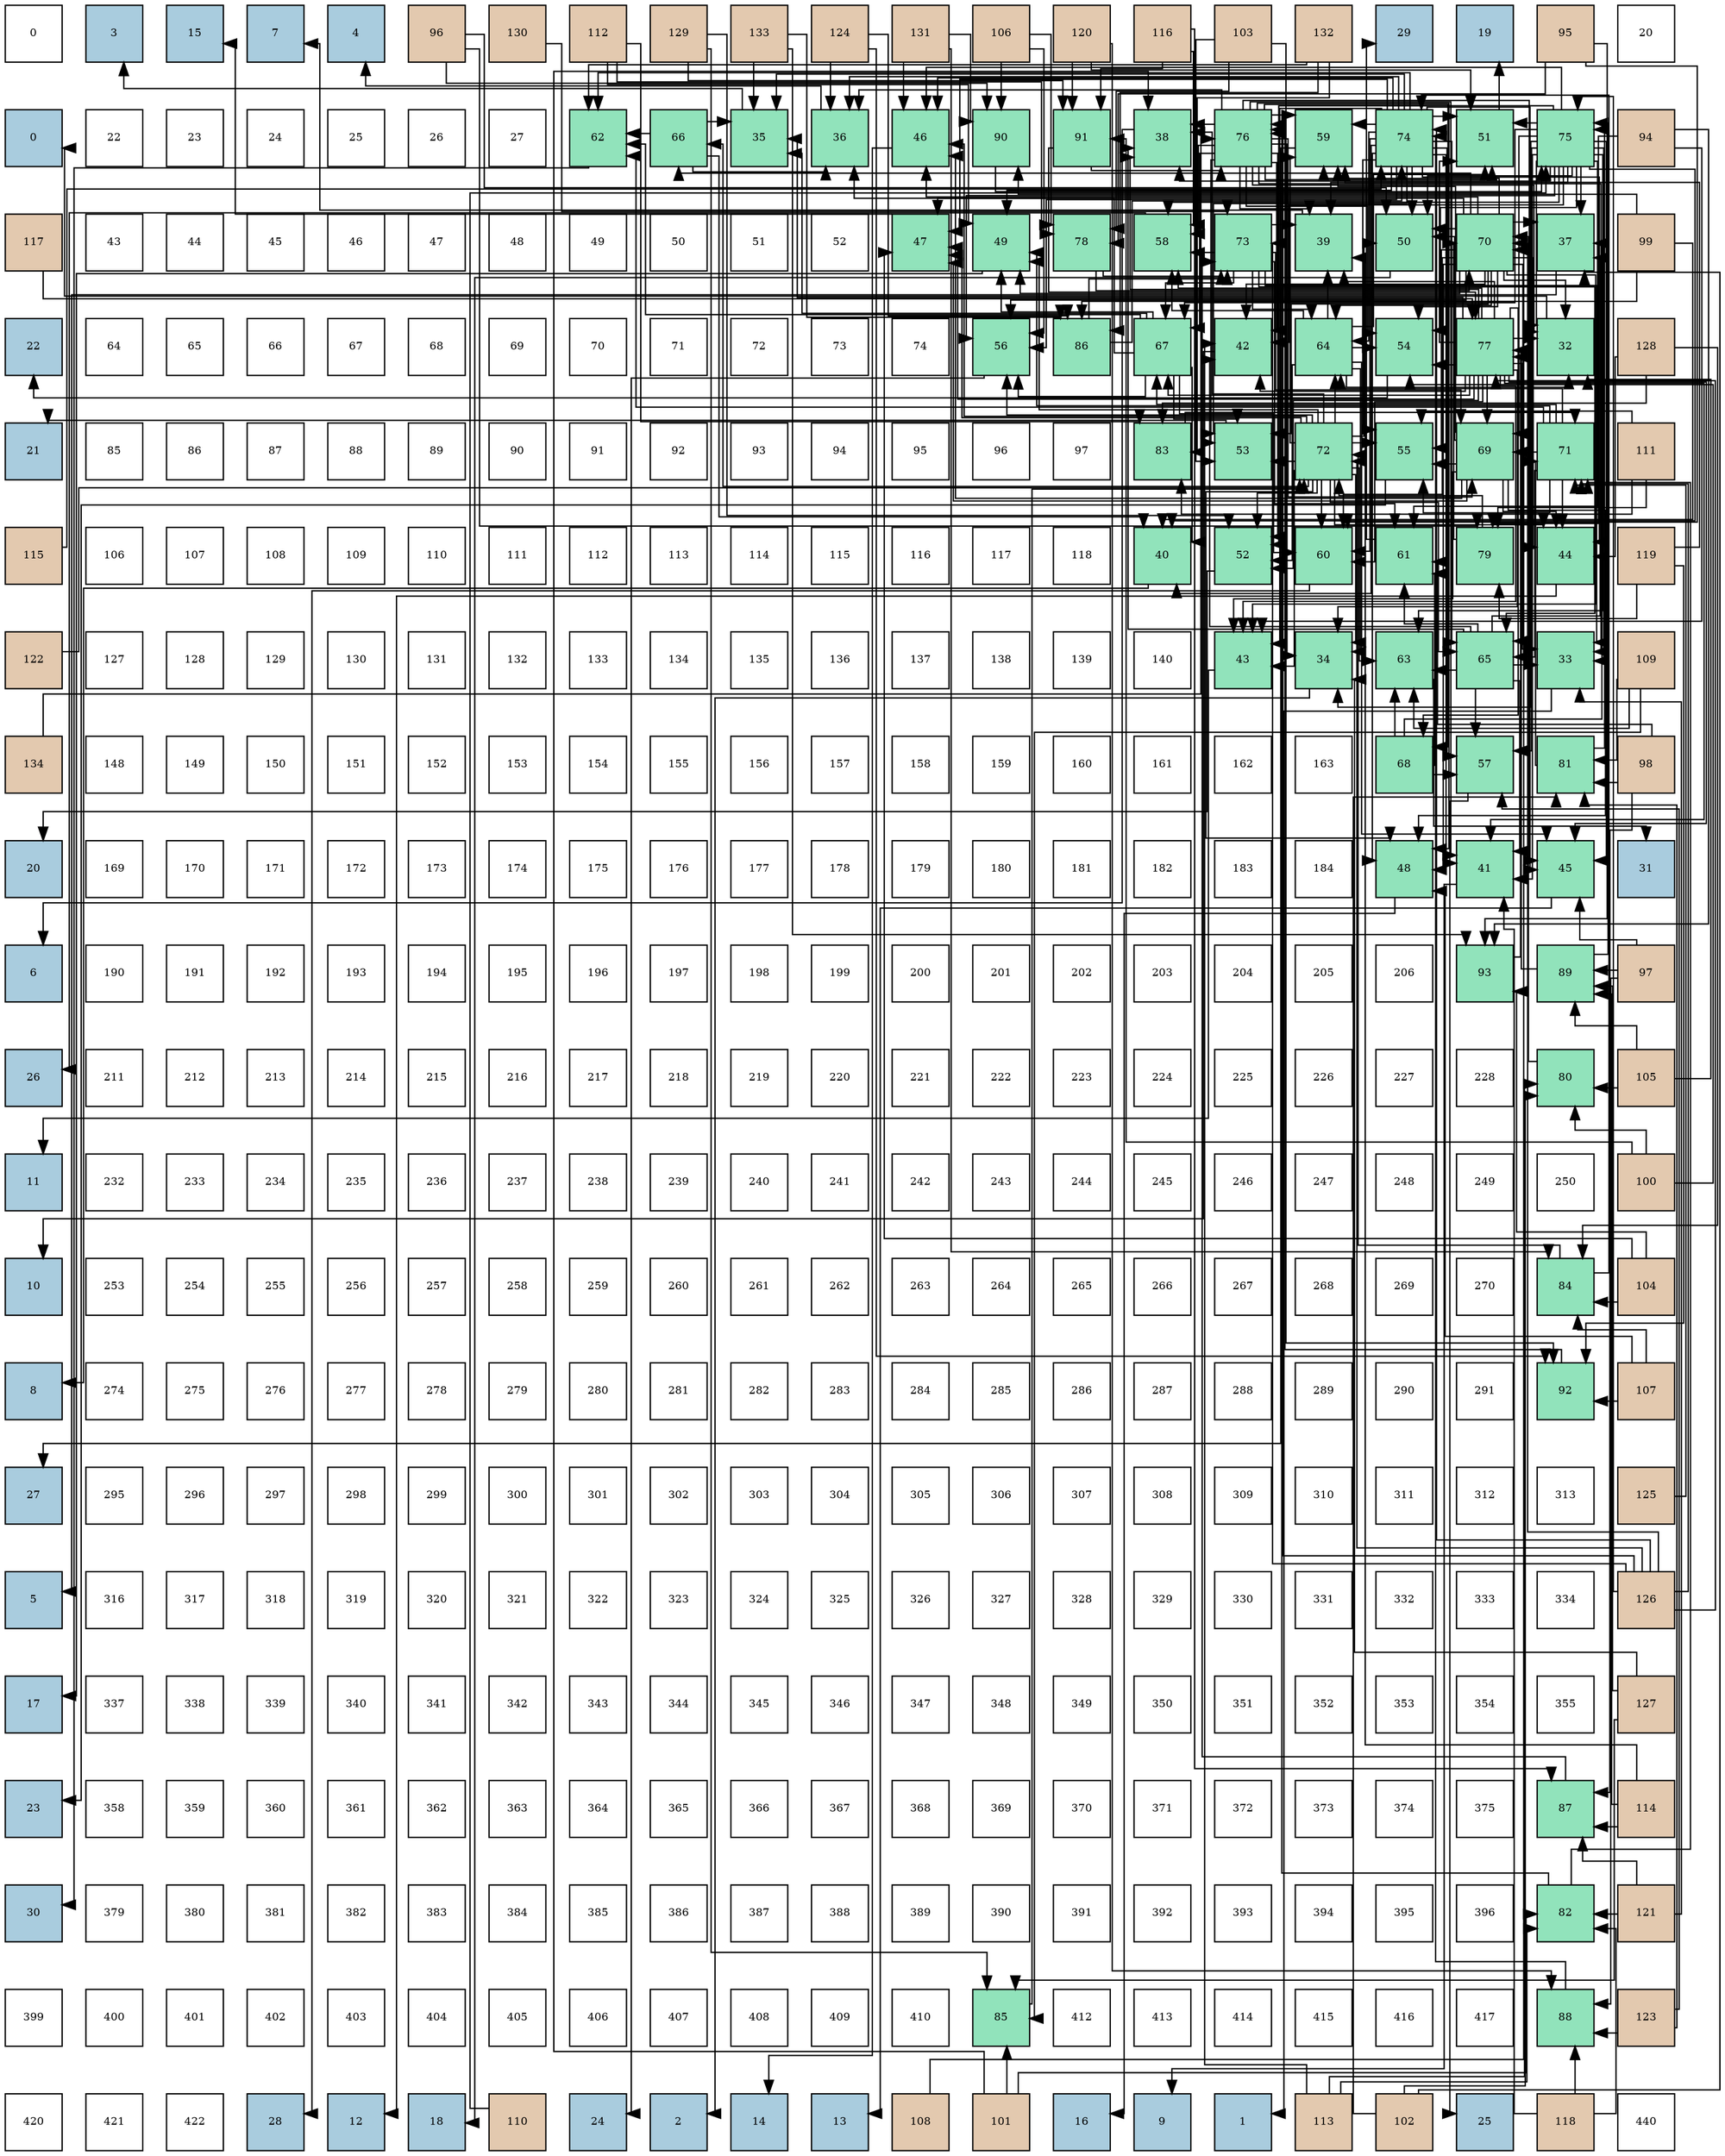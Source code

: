 digraph layout{
 rankdir=TB;
 splines=ortho;
 node [style=filled shape=square fixedsize=true width=0.6];
0[label="0", fontsize=8, fillcolor="#ffffff"];
1[label="3", fontsize=8, fillcolor="#a9ccde"];
2[label="15", fontsize=8, fillcolor="#a9ccde"];
3[label="7", fontsize=8, fillcolor="#a9ccde"];
4[label="4", fontsize=8, fillcolor="#a9ccde"];
5[label="96", fontsize=8, fillcolor="#e3c9af"];
6[label="130", fontsize=8, fillcolor="#e3c9af"];
7[label="112", fontsize=8, fillcolor="#e3c9af"];
8[label="129", fontsize=8, fillcolor="#e3c9af"];
9[label="133", fontsize=8, fillcolor="#e3c9af"];
10[label="124", fontsize=8, fillcolor="#e3c9af"];
11[label="131", fontsize=8, fillcolor="#e3c9af"];
12[label="106", fontsize=8, fillcolor="#e3c9af"];
13[label="120", fontsize=8, fillcolor="#e3c9af"];
14[label="116", fontsize=8, fillcolor="#e3c9af"];
15[label="103", fontsize=8, fillcolor="#e3c9af"];
16[label="132", fontsize=8, fillcolor="#e3c9af"];
17[label="29", fontsize=8, fillcolor="#a9ccde"];
18[label="19", fontsize=8, fillcolor="#a9ccde"];
19[label="95", fontsize=8, fillcolor="#e3c9af"];
20[label="20", fontsize=8, fillcolor="#ffffff"];
21[label="0", fontsize=8, fillcolor="#a9ccde"];
22[label="22", fontsize=8, fillcolor="#ffffff"];
23[label="23", fontsize=8, fillcolor="#ffffff"];
24[label="24", fontsize=8, fillcolor="#ffffff"];
25[label="25", fontsize=8, fillcolor="#ffffff"];
26[label="26", fontsize=8, fillcolor="#ffffff"];
27[label="27", fontsize=8, fillcolor="#ffffff"];
28[label="62", fontsize=8, fillcolor="#91e3bb"];
29[label="66", fontsize=8, fillcolor="#91e3bb"];
30[label="35", fontsize=8, fillcolor="#91e3bb"];
31[label="36", fontsize=8, fillcolor="#91e3bb"];
32[label="46", fontsize=8, fillcolor="#91e3bb"];
33[label="90", fontsize=8, fillcolor="#91e3bb"];
34[label="91", fontsize=8, fillcolor="#91e3bb"];
35[label="38", fontsize=8, fillcolor="#91e3bb"];
36[label="76", fontsize=8, fillcolor="#91e3bb"];
37[label="59", fontsize=8, fillcolor="#91e3bb"];
38[label="74", fontsize=8, fillcolor="#91e3bb"];
39[label="51", fontsize=8, fillcolor="#91e3bb"];
40[label="75", fontsize=8, fillcolor="#91e3bb"];
41[label="94", fontsize=8, fillcolor="#e3c9af"];
42[label="117", fontsize=8, fillcolor="#e3c9af"];
43[label="43", fontsize=8, fillcolor="#ffffff"];
44[label="44", fontsize=8, fillcolor="#ffffff"];
45[label="45", fontsize=8, fillcolor="#ffffff"];
46[label="46", fontsize=8, fillcolor="#ffffff"];
47[label="47", fontsize=8, fillcolor="#ffffff"];
48[label="48", fontsize=8, fillcolor="#ffffff"];
49[label="49", fontsize=8, fillcolor="#ffffff"];
50[label="50", fontsize=8, fillcolor="#ffffff"];
51[label="51", fontsize=8, fillcolor="#ffffff"];
52[label="52", fontsize=8, fillcolor="#ffffff"];
53[label="47", fontsize=8, fillcolor="#91e3bb"];
54[label="49", fontsize=8, fillcolor="#91e3bb"];
55[label="78", fontsize=8, fillcolor="#91e3bb"];
56[label="58", fontsize=8, fillcolor="#91e3bb"];
57[label="73", fontsize=8, fillcolor="#91e3bb"];
58[label="39", fontsize=8, fillcolor="#91e3bb"];
59[label="50", fontsize=8, fillcolor="#91e3bb"];
60[label="70", fontsize=8, fillcolor="#91e3bb"];
61[label="37", fontsize=8, fillcolor="#91e3bb"];
62[label="99", fontsize=8, fillcolor="#e3c9af"];
63[label="22", fontsize=8, fillcolor="#a9ccde"];
64[label="64", fontsize=8, fillcolor="#ffffff"];
65[label="65", fontsize=8, fillcolor="#ffffff"];
66[label="66", fontsize=8, fillcolor="#ffffff"];
67[label="67", fontsize=8, fillcolor="#ffffff"];
68[label="68", fontsize=8, fillcolor="#ffffff"];
69[label="69", fontsize=8, fillcolor="#ffffff"];
70[label="70", fontsize=8, fillcolor="#ffffff"];
71[label="71", fontsize=8, fillcolor="#ffffff"];
72[label="72", fontsize=8, fillcolor="#ffffff"];
73[label="73", fontsize=8, fillcolor="#ffffff"];
74[label="74", fontsize=8, fillcolor="#ffffff"];
75[label="56", fontsize=8, fillcolor="#91e3bb"];
76[label="86", fontsize=8, fillcolor="#91e3bb"];
77[label="67", fontsize=8, fillcolor="#91e3bb"];
78[label="42", fontsize=8, fillcolor="#91e3bb"];
79[label="64", fontsize=8, fillcolor="#91e3bb"];
80[label="54", fontsize=8, fillcolor="#91e3bb"];
81[label="77", fontsize=8, fillcolor="#91e3bb"];
82[label="32", fontsize=8, fillcolor="#91e3bb"];
83[label="128", fontsize=8, fillcolor="#e3c9af"];
84[label="21", fontsize=8, fillcolor="#a9ccde"];
85[label="85", fontsize=8, fillcolor="#ffffff"];
86[label="86", fontsize=8, fillcolor="#ffffff"];
87[label="87", fontsize=8, fillcolor="#ffffff"];
88[label="88", fontsize=8, fillcolor="#ffffff"];
89[label="89", fontsize=8, fillcolor="#ffffff"];
90[label="90", fontsize=8, fillcolor="#ffffff"];
91[label="91", fontsize=8, fillcolor="#ffffff"];
92[label="92", fontsize=8, fillcolor="#ffffff"];
93[label="93", fontsize=8, fillcolor="#ffffff"];
94[label="94", fontsize=8, fillcolor="#ffffff"];
95[label="95", fontsize=8, fillcolor="#ffffff"];
96[label="96", fontsize=8, fillcolor="#ffffff"];
97[label="97", fontsize=8, fillcolor="#ffffff"];
98[label="83", fontsize=8, fillcolor="#91e3bb"];
99[label="53", fontsize=8, fillcolor="#91e3bb"];
100[label="72", fontsize=8, fillcolor="#91e3bb"];
101[label="55", fontsize=8, fillcolor="#91e3bb"];
102[label="69", fontsize=8, fillcolor="#91e3bb"];
103[label="71", fontsize=8, fillcolor="#91e3bb"];
104[label="111", fontsize=8, fillcolor="#e3c9af"];
105[label="115", fontsize=8, fillcolor="#e3c9af"];
106[label="106", fontsize=8, fillcolor="#ffffff"];
107[label="107", fontsize=8, fillcolor="#ffffff"];
108[label="108", fontsize=8, fillcolor="#ffffff"];
109[label="109", fontsize=8, fillcolor="#ffffff"];
110[label="110", fontsize=8, fillcolor="#ffffff"];
111[label="111", fontsize=8, fillcolor="#ffffff"];
112[label="112", fontsize=8, fillcolor="#ffffff"];
113[label="113", fontsize=8, fillcolor="#ffffff"];
114[label="114", fontsize=8, fillcolor="#ffffff"];
115[label="115", fontsize=8, fillcolor="#ffffff"];
116[label="116", fontsize=8, fillcolor="#ffffff"];
117[label="117", fontsize=8, fillcolor="#ffffff"];
118[label="118", fontsize=8, fillcolor="#ffffff"];
119[label="40", fontsize=8, fillcolor="#91e3bb"];
120[label="52", fontsize=8, fillcolor="#91e3bb"];
121[label="60", fontsize=8, fillcolor="#91e3bb"];
122[label="61", fontsize=8, fillcolor="#91e3bb"];
123[label="79", fontsize=8, fillcolor="#91e3bb"];
124[label="44", fontsize=8, fillcolor="#91e3bb"];
125[label="119", fontsize=8, fillcolor="#e3c9af"];
126[label="122", fontsize=8, fillcolor="#e3c9af"];
127[label="127", fontsize=8, fillcolor="#ffffff"];
128[label="128", fontsize=8, fillcolor="#ffffff"];
129[label="129", fontsize=8, fillcolor="#ffffff"];
130[label="130", fontsize=8, fillcolor="#ffffff"];
131[label="131", fontsize=8, fillcolor="#ffffff"];
132[label="132", fontsize=8, fillcolor="#ffffff"];
133[label="133", fontsize=8, fillcolor="#ffffff"];
134[label="134", fontsize=8, fillcolor="#ffffff"];
135[label="135", fontsize=8, fillcolor="#ffffff"];
136[label="136", fontsize=8, fillcolor="#ffffff"];
137[label="137", fontsize=8, fillcolor="#ffffff"];
138[label="138", fontsize=8, fillcolor="#ffffff"];
139[label="139", fontsize=8, fillcolor="#ffffff"];
140[label="140", fontsize=8, fillcolor="#ffffff"];
141[label="43", fontsize=8, fillcolor="#91e3bb"];
142[label="34", fontsize=8, fillcolor="#91e3bb"];
143[label="63", fontsize=8, fillcolor="#91e3bb"];
144[label="65", fontsize=8, fillcolor="#91e3bb"];
145[label="33", fontsize=8, fillcolor="#91e3bb"];
146[label="109", fontsize=8, fillcolor="#e3c9af"];
147[label="134", fontsize=8, fillcolor="#e3c9af"];
148[label="148", fontsize=8, fillcolor="#ffffff"];
149[label="149", fontsize=8, fillcolor="#ffffff"];
150[label="150", fontsize=8, fillcolor="#ffffff"];
151[label="151", fontsize=8, fillcolor="#ffffff"];
152[label="152", fontsize=8, fillcolor="#ffffff"];
153[label="153", fontsize=8, fillcolor="#ffffff"];
154[label="154", fontsize=8, fillcolor="#ffffff"];
155[label="155", fontsize=8, fillcolor="#ffffff"];
156[label="156", fontsize=8, fillcolor="#ffffff"];
157[label="157", fontsize=8, fillcolor="#ffffff"];
158[label="158", fontsize=8, fillcolor="#ffffff"];
159[label="159", fontsize=8, fillcolor="#ffffff"];
160[label="160", fontsize=8, fillcolor="#ffffff"];
161[label="161", fontsize=8, fillcolor="#ffffff"];
162[label="162", fontsize=8, fillcolor="#ffffff"];
163[label="163", fontsize=8, fillcolor="#ffffff"];
164[label="68", fontsize=8, fillcolor="#91e3bb"];
165[label="57", fontsize=8, fillcolor="#91e3bb"];
166[label="81", fontsize=8, fillcolor="#91e3bb"];
167[label="98", fontsize=8, fillcolor="#e3c9af"];
168[label="20", fontsize=8, fillcolor="#a9ccde"];
169[label="169", fontsize=8, fillcolor="#ffffff"];
170[label="170", fontsize=8, fillcolor="#ffffff"];
171[label="171", fontsize=8, fillcolor="#ffffff"];
172[label="172", fontsize=8, fillcolor="#ffffff"];
173[label="173", fontsize=8, fillcolor="#ffffff"];
174[label="174", fontsize=8, fillcolor="#ffffff"];
175[label="175", fontsize=8, fillcolor="#ffffff"];
176[label="176", fontsize=8, fillcolor="#ffffff"];
177[label="177", fontsize=8, fillcolor="#ffffff"];
178[label="178", fontsize=8, fillcolor="#ffffff"];
179[label="179", fontsize=8, fillcolor="#ffffff"];
180[label="180", fontsize=8, fillcolor="#ffffff"];
181[label="181", fontsize=8, fillcolor="#ffffff"];
182[label="182", fontsize=8, fillcolor="#ffffff"];
183[label="183", fontsize=8, fillcolor="#ffffff"];
184[label="184", fontsize=8, fillcolor="#ffffff"];
185[label="48", fontsize=8, fillcolor="#91e3bb"];
186[label="41", fontsize=8, fillcolor="#91e3bb"];
187[label="45", fontsize=8, fillcolor="#91e3bb"];
188[label="31", fontsize=8, fillcolor="#a9ccde"];
189[label="6", fontsize=8, fillcolor="#a9ccde"];
190[label="190", fontsize=8, fillcolor="#ffffff"];
191[label="191", fontsize=8, fillcolor="#ffffff"];
192[label="192", fontsize=8, fillcolor="#ffffff"];
193[label="193", fontsize=8, fillcolor="#ffffff"];
194[label="194", fontsize=8, fillcolor="#ffffff"];
195[label="195", fontsize=8, fillcolor="#ffffff"];
196[label="196", fontsize=8, fillcolor="#ffffff"];
197[label="197", fontsize=8, fillcolor="#ffffff"];
198[label="198", fontsize=8, fillcolor="#ffffff"];
199[label="199", fontsize=8, fillcolor="#ffffff"];
200[label="200", fontsize=8, fillcolor="#ffffff"];
201[label="201", fontsize=8, fillcolor="#ffffff"];
202[label="202", fontsize=8, fillcolor="#ffffff"];
203[label="203", fontsize=8, fillcolor="#ffffff"];
204[label="204", fontsize=8, fillcolor="#ffffff"];
205[label="205", fontsize=8, fillcolor="#ffffff"];
206[label="206", fontsize=8, fillcolor="#ffffff"];
207[label="93", fontsize=8, fillcolor="#91e3bb"];
208[label="89", fontsize=8, fillcolor="#91e3bb"];
209[label="97", fontsize=8, fillcolor="#e3c9af"];
210[label="26", fontsize=8, fillcolor="#a9ccde"];
211[label="211", fontsize=8, fillcolor="#ffffff"];
212[label="212", fontsize=8, fillcolor="#ffffff"];
213[label="213", fontsize=8, fillcolor="#ffffff"];
214[label="214", fontsize=8, fillcolor="#ffffff"];
215[label="215", fontsize=8, fillcolor="#ffffff"];
216[label="216", fontsize=8, fillcolor="#ffffff"];
217[label="217", fontsize=8, fillcolor="#ffffff"];
218[label="218", fontsize=8, fillcolor="#ffffff"];
219[label="219", fontsize=8, fillcolor="#ffffff"];
220[label="220", fontsize=8, fillcolor="#ffffff"];
221[label="221", fontsize=8, fillcolor="#ffffff"];
222[label="222", fontsize=8, fillcolor="#ffffff"];
223[label="223", fontsize=8, fillcolor="#ffffff"];
224[label="224", fontsize=8, fillcolor="#ffffff"];
225[label="225", fontsize=8, fillcolor="#ffffff"];
226[label="226", fontsize=8, fillcolor="#ffffff"];
227[label="227", fontsize=8, fillcolor="#ffffff"];
228[label="228", fontsize=8, fillcolor="#ffffff"];
229[label="80", fontsize=8, fillcolor="#91e3bb"];
230[label="105", fontsize=8, fillcolor="#e3c9af"];
231[label="11", fontsize=8, fillcolor="#a9ccde"];
232[label="232", fontsize=8, fillcolor="#ffffff"];
233[label="233", fontsize=8, fillcolor="#ffffff"];
234[label="234", fontsize=8, fillcolor="#ffffff"];
235[label="235", fontsize=8, fillcolor="#ffffff"];
236[label="236", fontsize=8, fillcolor="#ffffff"];
237[label="237", fontsize=8, fillcolor="#ffffff"];
238[label="238", fontsize=8, fillcolor="#ffffff"];
239[label="239", fontsize=8, fillcolor="#ffffff"];
240[label="240", fontsize=8, fillcolor="#ffffff"];
241[label="241", fontsize=8, fillcolor="#ffffff"];
242[label="242", fontsize=8, fillcolor="#ffffff"];
243[label="243", fontsize=8, fillcolor="#ffffff"];
244[label="244", fontsize=8, fillcolor="#ffffff"];
245[label="245", fontsize=8, fillcolor="#ffffff"];
246[label="246", fontsize=8, fillcolor="#ffffff"];
247[label="247", fontsize=8, fillcolor="#ffffff"];
248[label="248", fontsize=8, fillcolor="#ffffff"];
249[label="249", fontsize=8, fillcolor="#ffffff"];
250[label="250", fontsize=8, fillcolor="#ffffff"];
251[label="100", fontsize=8, fillcolor="#e3c9af"];
252[label="10", fontsize=8, fillcolor="#a9ccde"];
253[label="253", fontsize=8, fillcolor="#ffffff"];
254[label="254", fontsize=8, fillcolor="#ffffff"];
255[label="255", fontsize=8, fillcolor="#ffffff"];
256[label="256", fontsize=8, fillcolor="#ffffff"];
257[label="257", fontsize=8, fillcolor="#ffffff"];
258[label="258", fontsize=8, fillcolor="#ffffff"];
259[label="259", fontsize=8, fillcolor="#ffffff"];
260[label="260", fontsize=8, fillcolor="#ffffff"];
261[label="261", fontsize=8, fillcolor="#ffffff"];
262[label="262", fontsize=8, fillcolor="#ffffff"];
263[label="263", fontsize=8, fillcolor="#ffffff"];
264[label="264", fontsize=8, fillcolor="#ffffff"];
265[label="265", fontsize=8, fillcolor="#ffffff"];
266[label="266", fontsize=8, fillcolor="#ffffff"];
267[label="267", fontsize=8, fillcolor="#ffffff"];
268[label="268", fontsize=8, fillcolor="#ffffff"];
269[label="269", fontsize=8, fillcolor="#ffffff"];
270[label="270", fontsize=8, fillcolor="#ffffff"];
271[label="84", fontsize=8, fillcolor="#91e3bb"];
272[label="104", fontsize=8, fillcolor="#e3c9af"];
273[label="8", fontsize=8, fillcolor="#a9ccde"];
274[label="274", fontsize=8, fillcolor="#ffffff"];
275[label="275", fontsize=8, fillcolor="#ffffff"];
276[label="276", fontsize=8, fillcolor="#ffffff"];
277[label="277", fontsize=8, fillcolor="#ffffff"];
278[label="278", fontsize=8, fillcolor="#ffffff"];
279[label="279", fontsize=8, fillcolor="#ffffff"];
280[label="280", fontsize=8, fillcolor="#ffffff"];
281[label="281", fontsize=8, fillcolor="#ffffff"];
282[label="282", fontsize=8, fillcolor="#ffffff"];
283[label="283", fontsize=8, fillcolor="#ffffff"];
284[label="284", fontsize=8, fillcolor="#ffffff"];
285[label="285", fontsize=8, fillcolor="#ffffff"];
286[label="286", fontsize=8, fillcolor="#ffffff"];
287[label="287", fontsize=8, fillcolor="#ffffff"];
288[label="288", fontsize=8, fillcolor="#ffffff"];
289[label="289", fontsize=8, fillcolor="#ffffff"];
290[label="290", fontsize=8, fillcolor="#ffffff"];
291[label="291", fontsize=8, fillcolor="#ffffff"];
292[label="92", fontsize=8, fillcolor="#91e3bb"];
293[label="107", fontsize=8, fillcolor="#e3c9af"];
294[label="27", fontsize=8, fillcolor="#a9ccde"];
295[label="295", fontsize=8, fillcolor="#ffffff"];
296[label="296", fontsize=8, fillcolor="#ffffff"];
297[label="297", fontsize=8, fillcolor="#ffffff"];
298[label="298", fontsize=8, fillcolor="#ffffff"];
299[label="299", fontsize=8, fillcolor="#ffffff"];
300[label="300", fontsize=8, fillcolor="#ffffff"];
301[label="301", fontsize=8, fillcolor="#ffffff"];
302[label="302", fontsize=8, fillcolor="#ffffff"];
303[label="303", fontsize=8, fillcolor="#ffffff"];
304[label="304", fontsize=8, fillcolor="#ffffff"];
305[label="305", fontsize=8, fillcolor="#ffffff"];
306[label="306", fontsize=8, fillcolor="#ffffff"];
307[label="307", fontsize=8, fillcolor="#ffffff"];
308[label="308", fontsize=8, fillcolor="#ffffff"];
309[label="309", fontsize=8, fillcolor="#ffffff"];
310[label="310", fontsize=8, fillcolor="#ffffff"];
311[label="311", fontsize=8, fillcolor="#ffffff"];
312[label="312", fontsize=8, fillcolor="#ffffff"];
313[label="313", fontsize=8, fillcolor="#ffffff"];
314[label="125", fontsize=8, fillcolor="#e3c9af"];
315[label="5", fontsize=8, fillcolor="#a9ccde"];
316[label="316", fontsize=8, fillcolor="#ffffff"];
317[label="317", fontsize=8, fillcolor="#ffffff"];
318[label="318", fontsize=8, fillcolor="#ffffff"];
319[label="319", fontsize=8, fillcolor="#ffffff"];
320[label="320", fontsize=8, fillcolor="#ffffff"];
321[label="321", fontsize=8, fillcolor="#ffffff"];
322[label="322", fontsize=8, fillcolor="#ffffff"];
323[label="323", fontsize=8, fillcolor="#ffffff"];
324[label="324", fontsize=8, fillcolor="#ffffff"];
325[label="325", fontsize=8, fillcolor="#ffffff"];
326[label="326", fontsize=8, fillcolor="#ffffff"];
327[label="327", fontsize=8, fillcolor="#ffffff"];
328[label="328", fontsize=8, fillcolor="#ffffff"];
329[label="329", fontsize=8, fillcolor="#ffffff"];
330[label="330", fontsize=8, fillcolor="#ffffff"];
331[label="331", fontsize=8, fillcolor="#ffffff"];
332[label="332", fontsize=8, fillcolor="#ffffff"];
333[label="333", fontsize=8, fillcolor="#ffffff"];
334[label="334", fontsize=8, fillcolor="#ffffff"];
335[label="126", fontsize=8, fillcolor="#e3c9af"];
336[label="17", fontsize=8, fillcolor="#a9ccde"];
337[label="337", fontsize=8, fillcolor="#ffffff"];
338[label="338", fontsize=8, fillcolor="#ffffff"];
339[label="339", fontsize=8, fillcolor="#ffffff"];
340[label="340", fontsize=8, fillcolor="#ffffff"];
341[label="341", fontsize=8, fillcolor="#ffffff"];
342[label="342", fontsize=8, fillcolor="#ffffff"];
343[label="343", fontsize=8, fillcolor="#ffffff"];
344[label="344", fontsize=8, fillcolor="#ffffff"];
345[label="345", fontsize=8, fillcolor="#ffffff"];
346[label="346", fontsize=8, fillcolor="#ffffff"];
347[label="347", fontsize=8, fillcolor="#ffffff"];
348[label="348", fontsize=8, fillcolor="#ffffff"];
349[label="349", fontsize=8, fillcolor="#ffffff"];
350[label="350", fontsize=8, fillcolor="#ffffff"];
351[label="351", fontsize=8, fillcolor="#ffffff"];
352[label="352", fontsize=8, fillcolor="#ffffff"];
353[label="353", fontsize=8, fillcolor="#ffffff"];
354[label="354", fontsize=8, fillcolor="#ffffff"];
355[label="355", fontsize=8, fillcolor="#ffffff"];
356[label="127", fontsize=8, fillcolor="#e3c9af"];
357[label="23", fontsize=8, fillcolor="#a9ccde"];
358[label="358", fontsize=8, fillcolor="#ffffff"];
359[label="359", fontsize=8, fillcolor="#ffffff"];
360[label="360", fontsize=8, fillcolor="#ffffff"];
361[label="361", fontsize=8, fillcolor="#ffffff"];
362[label="362", fontsize=8, fillcolor="#ffffff"];
363[label="363", fontsize=8, fillcolor="#ffffff"];
364[label="364", fontsize=8, fillcolor="#ffffff"];
365[label="365", fontsize=8, fillcolor="#ffffff"];
366[label="366", fontsize=8, fillcolor="#ffffff"];
367[label="367", fontsize=8, fillcolor="#ffffff"];
368[label="368", fontsize=8, fillcolor="#ffffff"];
369[label="369", fontsize=8, fillcolor="#ffffff"];
370[label="370", fontsize=8, fillcolor="#ffffff"];
371[label="371", fontsize=8, fillcolor="#ffffff"];
372[label="372", fontsize=8, fillcolor="#ffffff"];
373[label="373", fontsize=8, fillcolor="#ffffff"];
374[label="374", fontsize=8, fillcolor="#ffffff"];
375[label="375", fontsize=8, fillcolor="#ffffff"];
376[label="87", fontsize=8, fillcolor="#91e3bb"];
377[label="114", fontsize=8, fillcolor="#e3c9af"];
378[label="30", fontsize=8, fillcolor="#a9ccde"];
379[label="379", fontsize=8, fillcolor="#ffffff"];
380[label="380", fontsize=8, fillcolor="#ffffff"];
381[label="381", fontsize=8, fillcolor="#ffffff"];
382[label="382", fontsize=8, fillcolor="#ffffff"];
383[label="383", fontsize=8, fillcolor="#ffffff"];
384[label="384", fontsize=8, fillcolor="#ffffff"];
385[label="385", fontsize=8, fillcolor="#ffffff"];
386[label="386", fontsize=8, fillcolor="#ffffff"];
387[label="387", fontsize=8, fillcolor="#ffffff"];
388[label="388", fontsize=8, fillcolor="#ffffff"];
389[label="389", fontsize=8, fillcolor="#ffffff"];
390[label="390", fontsize=8, fillcolor="#ffffff"];
391[label="391", fontsize=8, fillcolor="#ffffff"];
392[label="392", fontsize=8, fillcolor="#ffffff"];
393[label="393", fontsize=8, fillcolor="#ffffff"];
394[label="394", fontsize=8, fillcolor="#ffffff"];
395[label="395", fontsize=8, fillcolor="#ffffff"];
396[label="396", fontsize=8, fillcolor="#ffffff"];
397[label="82", fontsize=8, fillcolor="#91e3bb"];
398[label="121", fontsize=8, fillcolor="#e3c9af"];
399[label="399", fontsize=8, fillcolor="#ffffff"];
400[label="400", fontsize=8, fillcolor="#ffffff"];
401[label="401", fontsize=8, fillcolor="#ffffff"];
402[label="402", fontsize=8, fillcolor="#ffffff"];
403[label="403", fontsize=8, fillcolor="#ffffff"];
404[label="404", fontsize=8, fillcolor="#ffffff"];
405[label="405", fontsize=8, fillcolor="#ffffff"];
406[label="406", fontsize=8, fillcolor="#ffffff"];
407[label="407", fontsize=8, fillcolor="#ffffff"];
408[label="408", fontsize=8, fillcolor="#ffffff"];
409[label="409", fontsize=8, fillcolor="#ffffff"];
410[label="410", fontsize=8, fillcolor="#ffffff"];
411[label="85", fontsize=8, fillcolor="#91e3bb"];
412[label="412", fontsize=8, fillcolor="#ffffff"];
413[label="413", fontsize=8, fillcolor="#ffffff"];
414[label="414", fontsize=8, fillcolor="#ffffff"];
415[label="415", fontsize=8, fillcolor="#ffffff"];
416[label="416", fontsize=8, fillcolor="#ffffff"];
417[label="417", fontsize=8, fillcolor="#ffffff"];
418[label="88", fontsize=8, fillcolor="#91e3bb"];
419[label="123", fontsize=8, fillcolor="#e3c9af"];
420[label="420", fontsize=8, fillcolor="#ffffff"];
421[label="421", fontsize=8, fillcolor="#ffffff"];
422[label="422", fontsize=8, fillcolor="#ffffff"];
423[label="28", fontsize=8, fillcolor="#a9ccde"];
424[label="12", fontsize=8, fillcolor="#a9ccde"];
425[label="18", fontsize=8, fillcolor="#a9ccde"];
426[label="110", fontsize=8, fillcolor="#e3c9af"];
427[label="24", fontsize=8, fillcolor="#a9ccde"];
428[label="2", fontsize=8, fillcolor="#a9ccde"];
429[label="14", fontsize=8, fillcolor="#a9ccde"];
430[label="13", fontsize=8, fillcolor="#a9ccde"];
431[label="108", fontsize=8, fillcolor="#e3c9af"];
432[label="101", fontsize=8, fillcolor="#e3c9af"];
433[label="16", fontsize=8, fillcolor="#a9ccde"];
434[label="9", fontsize=8, fillcolor="#a9ccde"];
435[label="1", fontsize=8, fillcolor="#a9ccde"];
436[label="113", fontsize=8, fillcolor="#e3c9af"];
437[label="102", fontsize=8, fillcolor="#e3c9af"];
438[label="25", fontsize=8, fillcolor="#a9ccde"];
439[label="118", fontsize=8, fillcolor="#e3c9af"];
440[label="440", fontsize=8, fillcolor="#ffffff"];
edge [constraint=false, style=vis];82 -> 21;
145 -> 435;
142 -> 428;
30 -> 1;
31 -> 4;
61 -> 315;
35 -> 189;
58 -> 3;
119 -> 273;
186 -> 434;
78 -> 252;
141 -> 231;
124 -> 424;
187 -> 430;
32 -> 429;
53 -> 2;
185 -> 433;
54 -> 336;
59 -> 425;
39 -> 18;
120 -> 168;
99 -> 84;
80 -> 63;
101 -> 357;
75 -> 427;
165 -> 438;
56 -> 210;
37 -> 294;
121 -> 423;
122 -> 17;
28 -> 378;
143 -> 188;
79 -> 82;
79 -> 142;
79 -> 58;
79 -> 187;
79 -> 39;
79 -> 120;
79 -> 80;
79 -> 56;
144 -> 145;
144 -> 61;
144 -> 35;
144 -> 186;
144 -> 78;
144 -> 165;
144 -> 122;
144 -> 143;
29 -> 30;
29 -> 31;
29 -> 119;
29 -> 28;
77 -> 30;
77 -> 31;
77 -> 119;
77 -> 54;
77 -> 99;
77 -> 75;
77 -> 121;
77 -> 28;
164 -> 61;
164 -> 165;
164 -> 122;
164 -> 143;
102 -> 141;
102 -> 124;
102 -> 32;
102 -> 53;
102 -> 185;
102 -> 59;
102 -> 101;
102 -> 37;
60 -> 82;
60 -> 61;
60 -> 78;
60 -> 141;
60 -> 124;
60 -> 32;
60 -> 53;
60 -> 185;
60 -> 54;
60 -> 59;
60 -> 99;
60 -> 80;
60 -> 101;
60 -> 75;
60 -> 37;
60 -> 121;
60 -> 79;
60 -> 144;
60 -> 29;
103 -> 124;
103 -> 54;
103 -> 101;
103 -> 28;
103 -> 79;
103 -> 144;
103 -> 77;
103 -> 102;
100 -> 142;
100 -> 35;
100 -> 141;
100 -> 124;
100 -> 32;
100 -> 53;
100 -> 185;
100 -> 54;
100 -> 59;
100 -> 120;
100 -> 99;
100 -> 101;
100 -> 75;
100 -> 37;
100 -> 121;
100 -> 143;
100 -> 79;
100 -> 144;
100 -> 29;
57 -> 145;
57 -> 58;
57 -> 56;
57 -> 122;
57 -> 79;
57 -> 144;
57 -> 77;
57 -> 102;
38 -> 30;
38 -> 31;
38 -> 119;
38 -> 186;
38 -> 141;
38 -> 124;
38 -> 187;
38 -> 32;
38 -> 53;
38 -> 185;
38 -> 54;
38 -> 59;
38 -> 39;
38 -> 99;
38 -> 101;
38 -> 75;
38 -> 165;
38 -> 37;
38 -> 121;
38 -> 28;
38 -> 79;
38 -> 144;
40 -> 82;
40 -> 145;
40 -> 142;
40 -> 61;
40 -> 35;
40 -> 58;
40 -> 119;
40 -> 186;
40 -> 78;
40 -> 187;
40 -> 32;
40 -> 59;
40 -> 39;
40 -> 120;
40 -> 80;
40 -> 75;
40 -> 165;
40 -> 56;
40 -> 122;
40 -> 143;
40 -> 77;
40 -> 102;
36 -> 82;
36 -> 145;
36 -> 142;
36 -> 31;
36 -> 35;
36 -> 58;
36 -> 186;
36 -> 78;
36 -> 187;
36 -> 185;
36 -> 39;
36 -> 120;
36 -> 99;
36 -> 80;
36 -> 56;
36 -> 37;
36 -> 77;
36 -> 164;
36 -> 102;
81 -> 82;
81 -> 145;
81 -> 142;
81 -> 30;
81 -> 35;
81 -> 58;
81 -> 186;
81 -> 78;
81 -> 141;
81 -> 187;
81 -> 53;
81 -> 39;
81 -> 120;
81 -> 80;
81 -> 56;
81 -> 121;
81 -> 77;
81 -> 164;
81 -> 102;
55 -> 60;
55 -> 57;
123 -> 60;
123 -> 100;
229 -> 60;
166 -> 103;
166 -> 40;
397 -> 103;
397 -> 36;
98 -> 103;
271 -> 100;
271 -> 38;
411 -> 100;
76 -> 57;
76 -> 38;
376 -> 57;
418 -> 38;
208 -> 40;
208 -> 81;
33 -> 40;
34 -> 36;
34 -> 81;
292 -> 36;
207 -> 81;
41 -> 141;
41 -> 123;
41 -> 207;
19 -> 121;
19 -> 55;
19 -> 207;
5 -> 59;
5 -> 123;
5 -> 33;
209 -> 187;
209 -> 418;
209 -> 208;
167 -> 122;
167 -> 166;
167 -> 376;
62 -> 119;
62 -> 76;
62 -> 33;
251 -> 80;
251 -> 229;
251 -> 34;
432 -> 35;
432 -> 397;
432 -> 411;
437 -> 61;
437 -> 229;
437 -> 166;
15 -> 99;
15 -> 55;
15 -> 292;
272 -> 53;
272 -> 271;
272 -> 207;
230 -> 82;
230 -> 229;
230 -> 208;
12 -> 75;
12 -> 55;
12 -> 33;
293 -> 185;
293 -> 271;
293 -> 292;
431 -> 60;
146 -> 143;
146 -> 166;
146 -> 411;
426 -> 40;
104 -> 101;
104 -> 123;
104 -> 98;
7 -> 54;
7 -> 55;
7 -> 98;
436 -> 78;
436 -> 229;
436 -> 397;
377 -> 58;
377 -> 376;
377 -> 208;
105 -> 38;
14 -> 56;
14 -> 376;
14 -> 34;
42 -> 81;
439 -> 186;
439 -> 397;
439 -> 418;
125 -> 37;
125 -> 123;
125 -> 292;
13 -> 39;
13 -> 418;
13 -> 34;
398 -> 145;
398 -> 397;
398 -> 376;
126 -> 100;
419 -> 165;
419 -> 166;
419 -> 418;
10 -> 31;
10 -> 76;
10 -> 292;
314 -> 103;
335 -> 60;
335 -> 103;
335 -> 100;
335 -> 57;
335 -> 38;
335 -> 40;
335 -> 36;
335 -> 81;
356 -> 142;
356 -> 411;
356 -> 208;
83 -> 124;
83 -> 98;
83 -> 271;
8 -> 120;
8 -> 411;
8 -> 34;
6 -> 57;
11 -> 32;
11 -> 271;
11 -> 33;
16 -> 28;
16 -> 98;
16 -> 76;
9 -> 30;
9 -> 76;
9 -> 207;
147 -> 36;
edge [constraint=true, style=invis];
0 -> 21 -> 42 -> 63 -> 84 -> 105 -> 126 -> 147 -> 168 -> 189 -> 210 -> 231 -> 252 -> 273 -> 294 -> 315 -> 336 -> 357 -> 378 -> 399 -> 420;
1 -> 22 -> 43 -> 64 -> 85 -> 106 -> 127 -> 148 -> 169 -> 190 -> 211 -> 232 -> 253 -> 274 -> 295 -> 316 -> 337 -> 358 -> 379 -> 400 -> 421;
2 -> 23 -> 44 -> 65 -> 86 -> 107 -> 128 -> 149 -> 170 -> 191 -> 212 -> 233 -> 254 -> 275 -> 296 -> 317 -> 338 -> 359 -> 380 -> 401 -> 422;
3 -> 24 -> 45 -> 66 -> 87 -> 108 -> 129 -> 150 -> 171 -> 192 -> 213 -> 234 -> 255 -> 276 -> 297 -> 318 -> 339 -> 360 -> 381 -> 402 -> 423;
4 -> 25 -> 46 -> 67 -> 88 -> 109 -> 130 -> 151 -> 172 -> 193 -> 214 -> 235 -> 256 -> 277 -> 298 -> 319 -> 340 -> 361 -> 382 -> 403 -> 424;
5 -> 26 -> 47 -> 68 -> 89 -> 110 -> 131 -> 152 -> 173 -> 194 -> 215 -> 236 -> 257 -> 278 -> 299 -> 320 -> 341 -> 362 -> 383 -> 404 -> 425;
6 -> 27 -> 48 -> 69 -> 90 -> 111 -> 132 -> 153 -> 174 -> 195 -> 216 -> 237 -> 258 -> 279 -> 300 -> 321 -> 342 -> 363 -> 384 -> 405 -> 426;
7 -> 28 -> 49 -> 70 -> 91 -> 112 -> 133 -> 154 -> 175 -> 196 -> 217 -> 238 -> 259 -> 280 -> 301 -> 322 -> 343 -> 364 -> 385 -> 406 -> 427;
8 -> 29 -> 50 -> 71 -> 92 -> 113 -> 134 -> 155 -> 176 -> 197 -> 218 -> 239 -> 260 -> 281 -> 302 -> 323 -> 344 -> 365 -> 386 -> 407 -> 428;
9 -> 30 -> 51 -> 72 -> 93 -> 114 -> 135 -> 156 -> 177 -> 198 -> 219 -> 240 -> 261 -> 282 -> 303 -> 324 -> 345 -> 366 -> 387 -> 408 -> 429;
10 -> 31 -> 52 -> 73 -> 94 -> 115 -> 136 -> 157 -> 178 -> 199 -> 220 -> 241 -> 262 -> 283 -> 304 -> 325 -> 346 -> 367 -> 388 -> 409 -> 430;
11 -> 32 -> 53 -> 74 -> 95 -> 116 -> 137 -> 158 -> 179 -> 200 -> 221 -> 242 -> 263 -> 284 -> 305 -> 326 -> 347 -> 368 -> 389 -> 410 -> 431;
12 -> 33 -> 54 -> 75 -> 96 -> 117 -> 138 -> 159 -> 180 -> 201 -> 222 -> 243 -> 264 -> 285 -> 306 -> 327 -> 348 -> 369 -> 390 -> 411 -> 432;
13 -> 34 -> 55 -> 76 -> 97 -> 118 -> 139 -> 160 -> 181 -> 202 -> 223 -> 244 -> 265 -> 286 -> 307 -> 328 -> 349 -> 370 -> 391 -> 412 -> 433;
14 -> 35 -> 56 -> 77 -> 98 -> 119 -> 140 -> 161 -> 182 -> 203 -> 224 -> 245 -> 266 -> 287 -> 308 -> 329 -> 350 -> 371 -> 392 -> 413 -> 434;
15 -> 36 -> 57 -> 78 -> 99 -> 120 -> 141 -> 162 -> 183 -> 204 -> 225 -> 246 -> 267 -> 288 -> 309 -> 330 -> 351 -> 372 -> 393 -> 414 -> 435;
16 -> 37 -> 58 -> 79 -> 100 -> 121 -> 142 -> 163 -> 184 -> 205 -> 226 -> 247 -> 268 -> 289 -> 310 -> 331 -> 352 -> 373 -> 394 -> 415 -> 436;
17 -> 38 -> 59 -> 80 -> 101 -> 122 -> 143 -> 164 -> 185 -> 206 -> 227 -> 248 -> 269 -> 290 -> 311 -> 332 -> 353 -> 374 -> 395 -> 416 -> 437;
18 -> 39 -> 60 -> 81 -> 102 -> 123 -> 144 -> 165 -> 186 -> 207 -> 228 -> 249 -> 270 -> 291 -> 312 -> 333 -> 354 -> 375 -> 396 -> 417 -> 438;
19 -> 40 -> 61 -> 82 -> 103 -> 124 -> 145 -> 166 -> 187 -> 208 -> 229 -> 250 -> 271 -> 292 -> 313 -> 334 -> 355 -> 376 -> 397 -> 418 -> 439;
20 -> 41 -> 62 -> 83 -> 104 -> 125 -> 146 -> 167 -> 188 -> 209 -> 230 -> 251 -> 272 -> 293 -> 314 -> 335 -> 356 -> 377 -> 398 -> 419 -> 440;
rank = same {0 -> 1 -> 2 -> 3 -> 4 -> 5 -> 6 -> 7 -> 8 -> 9 -> 10 -> 11 -> 12 -> 13 -> 14 -> 15 -> 16 -> 17 -> 18 -> 19 -> 20};
rank = same {21 -> 22 -> 23 -> 24 -> 25 -> 26 -> 27 -> 28 -> 29 -> 30 -> 31 -> 32 -> 33 -> 34 -> 35 -> 36 -> 37 -> 38 -> 39 -> 40 -> 41};
rank = same {42 -> 43 -> 44 -> 45 -> 46 -> 47 -> 48 -> 49 -> 50 -> 51 -> 52 -> 53 -> 54 -> 55 -> 56 -> 57 -> 58 -> 59 -> 60 -> 61 -> 62};
rank = same {63 -> 64 -> 65 -> 66 -> 67 -> 68 -> 69 -> 70 -> 71 -> 72 -> 73 -> 74 -> 75 -> 76 -> 77 -> 78 -> 79 -> 80 -> 81 -> 82 -> 83};
rank = same {84 -> 85 -> 86 -> 87 -> 88 -> 89 -> 90 -> 91 -> 92 -> 93 -> 94 -> 95 -> 96 -> 97 -> 98 -> 99 -> 100 -> 101 -> 102 -> 103 -> 104};
rank = same {105 -> 106 -> 107 -> 108 -> 109 -> 110 -> 111 -> 112 -> 113 -> 114 -> 115 -> 116 -> 117 -> 118 -> 119 -> 120 -> 121 -> 122 -> 123 -> 124 -> 125};
rank = same {126 -> 127 -> 128 -> 129 -> 130 -> 131 -> 132 -> 133 -> 134 -> 135 -> 136 -> 137 -> 138 -> 139 -> 140 -> 141 -> 142 -> 143 -> 144 -> 145 -> 146};
rank = same {147 -> 148 -> 149 -> 150 -> 151 -> 152 -> 153 -> 154 -> 155 -> 156 -> 157 -> 158 -> 159 -> 160 -> 161 -> 162 -> 163 -> 164 -> 165 -> 166 -> 167};
rank = same {168 -> 169 -> 170 -> 171 -> 172 -> 173 -> 174 -> 175 -> 176 -> 177 -> 178 -> 179 -> 180 -> 181 -> 182 -> 183 -> 184 -> 185 -> 186 -> 187 -> 188};
rank = same {189 -> 190 -> 191 -> 192 -> 193 -> 194 -> 195 -> 196 -> 197 -> 198 -> 199 -> 200 -> 201 -> 202 -> 203 -> 204 -> 205 -> 206 -> 207 -> 208 -> 209};
rank = same {210 -> 211 -> 212 -> 213 -> 214 -> 215 -> 216 -> 217 -> 218 -> 219 -> 220 -> 221 -> 222 -> 223 -> 224 -> 225 -> 226 -> 227 -> 228 -> 229 -> 230};
rank = same {231 -> 232 -> 233 -> 234 -> 235 -> 236 -> 237 -> 238 -> 239 -> 240 -> 241 -> 242 -> 243 -> 244 -> 245 -> 246 -> 247 -> 248 -> 249 -> 250 -> 251};
rank = same {252 -> 253 -> 254 -> 255 -> 256 -> 257 -> 258 -> 259 -> 260 -> 261 -> 262 -> 263 -> 264 -> 265 -> 266 -> 267 -> 268 -> 269 -> 270 -> 271 -> 272};
rank = same {273 -> 274 -> 275 -> 276 -> 277 -> 278 -> 279 -> 280 -> 281 -> 282 -> 283 -> 284 -> 285 -> 286 -> 287 -> 288 -> 289 -> 290 -> 291 -> 292 -> 293};
rank = same {294 -> 295 -> 296 -> 297 -> 298 -> 299 -> 300 -> 301 -> 302 -> 303 -> 304 -> 305 -> 306 -> 307 -> 308 -> 309 -> 310 -> 311 -> 312 -> 313 -> 314};
rank = same {315 -> 316 -> 317 -> 318 -> 319 -> 320 -> 321 -> 322 -> 323 -> 324 -> 325 -> 326 -> 327 -> 328 -> 329 -> 330 -> 331 -> 332 -> 333 -> 334 -> 335};
rank = same {336 -> 337 -> 338 -> 339 -> 340 -> 341 -> 342 -> 343 -> 344 -> 345 -> 346 -> 347 -> 348 -> 349 -> 350 -> 351 -> 352 -> 353 -> 354 -> 355 -> 356};
rank = same {357 -> 358 -> 359 -> 360 -> 361 -> 362 -> 363 -> 364 -> 365 -> 366 -> 367 -> 368 -> 369 -> 370 -> 371 -> 372 -> 373 -> 374 -> 375 -> 376 -> 377};
rank = same {378 -> 379 -> 380 -> 381 -> 382 -> 383 -> 384 -> 385 -> 386 -> 387 -> 388 -> 389 -> 390 -> 391 -> 392 -> 393 -> 394 -> 395 -> 396 -> 397 -> 398};
rank = same {399 -> 400 -> 401 -> 402 -> 403 -> 404 -> 405 -> 406 -> 407 -> 408 -> 409 -> 410 -> 411 -> 412 -> 413 -> 414 -> 415 -> 416 -> 417 -> 418 -> 419};
rank = same {420 -> 421 -> 422 -> 423 -> 424 -> 425 -> 426 -> 427 -> 428 -> 429 -> 430 -> 431 -> 432 -> 433 -> 434 -> 435 -> 436 -> 437 -> 438 -> 439 -> 440};
}